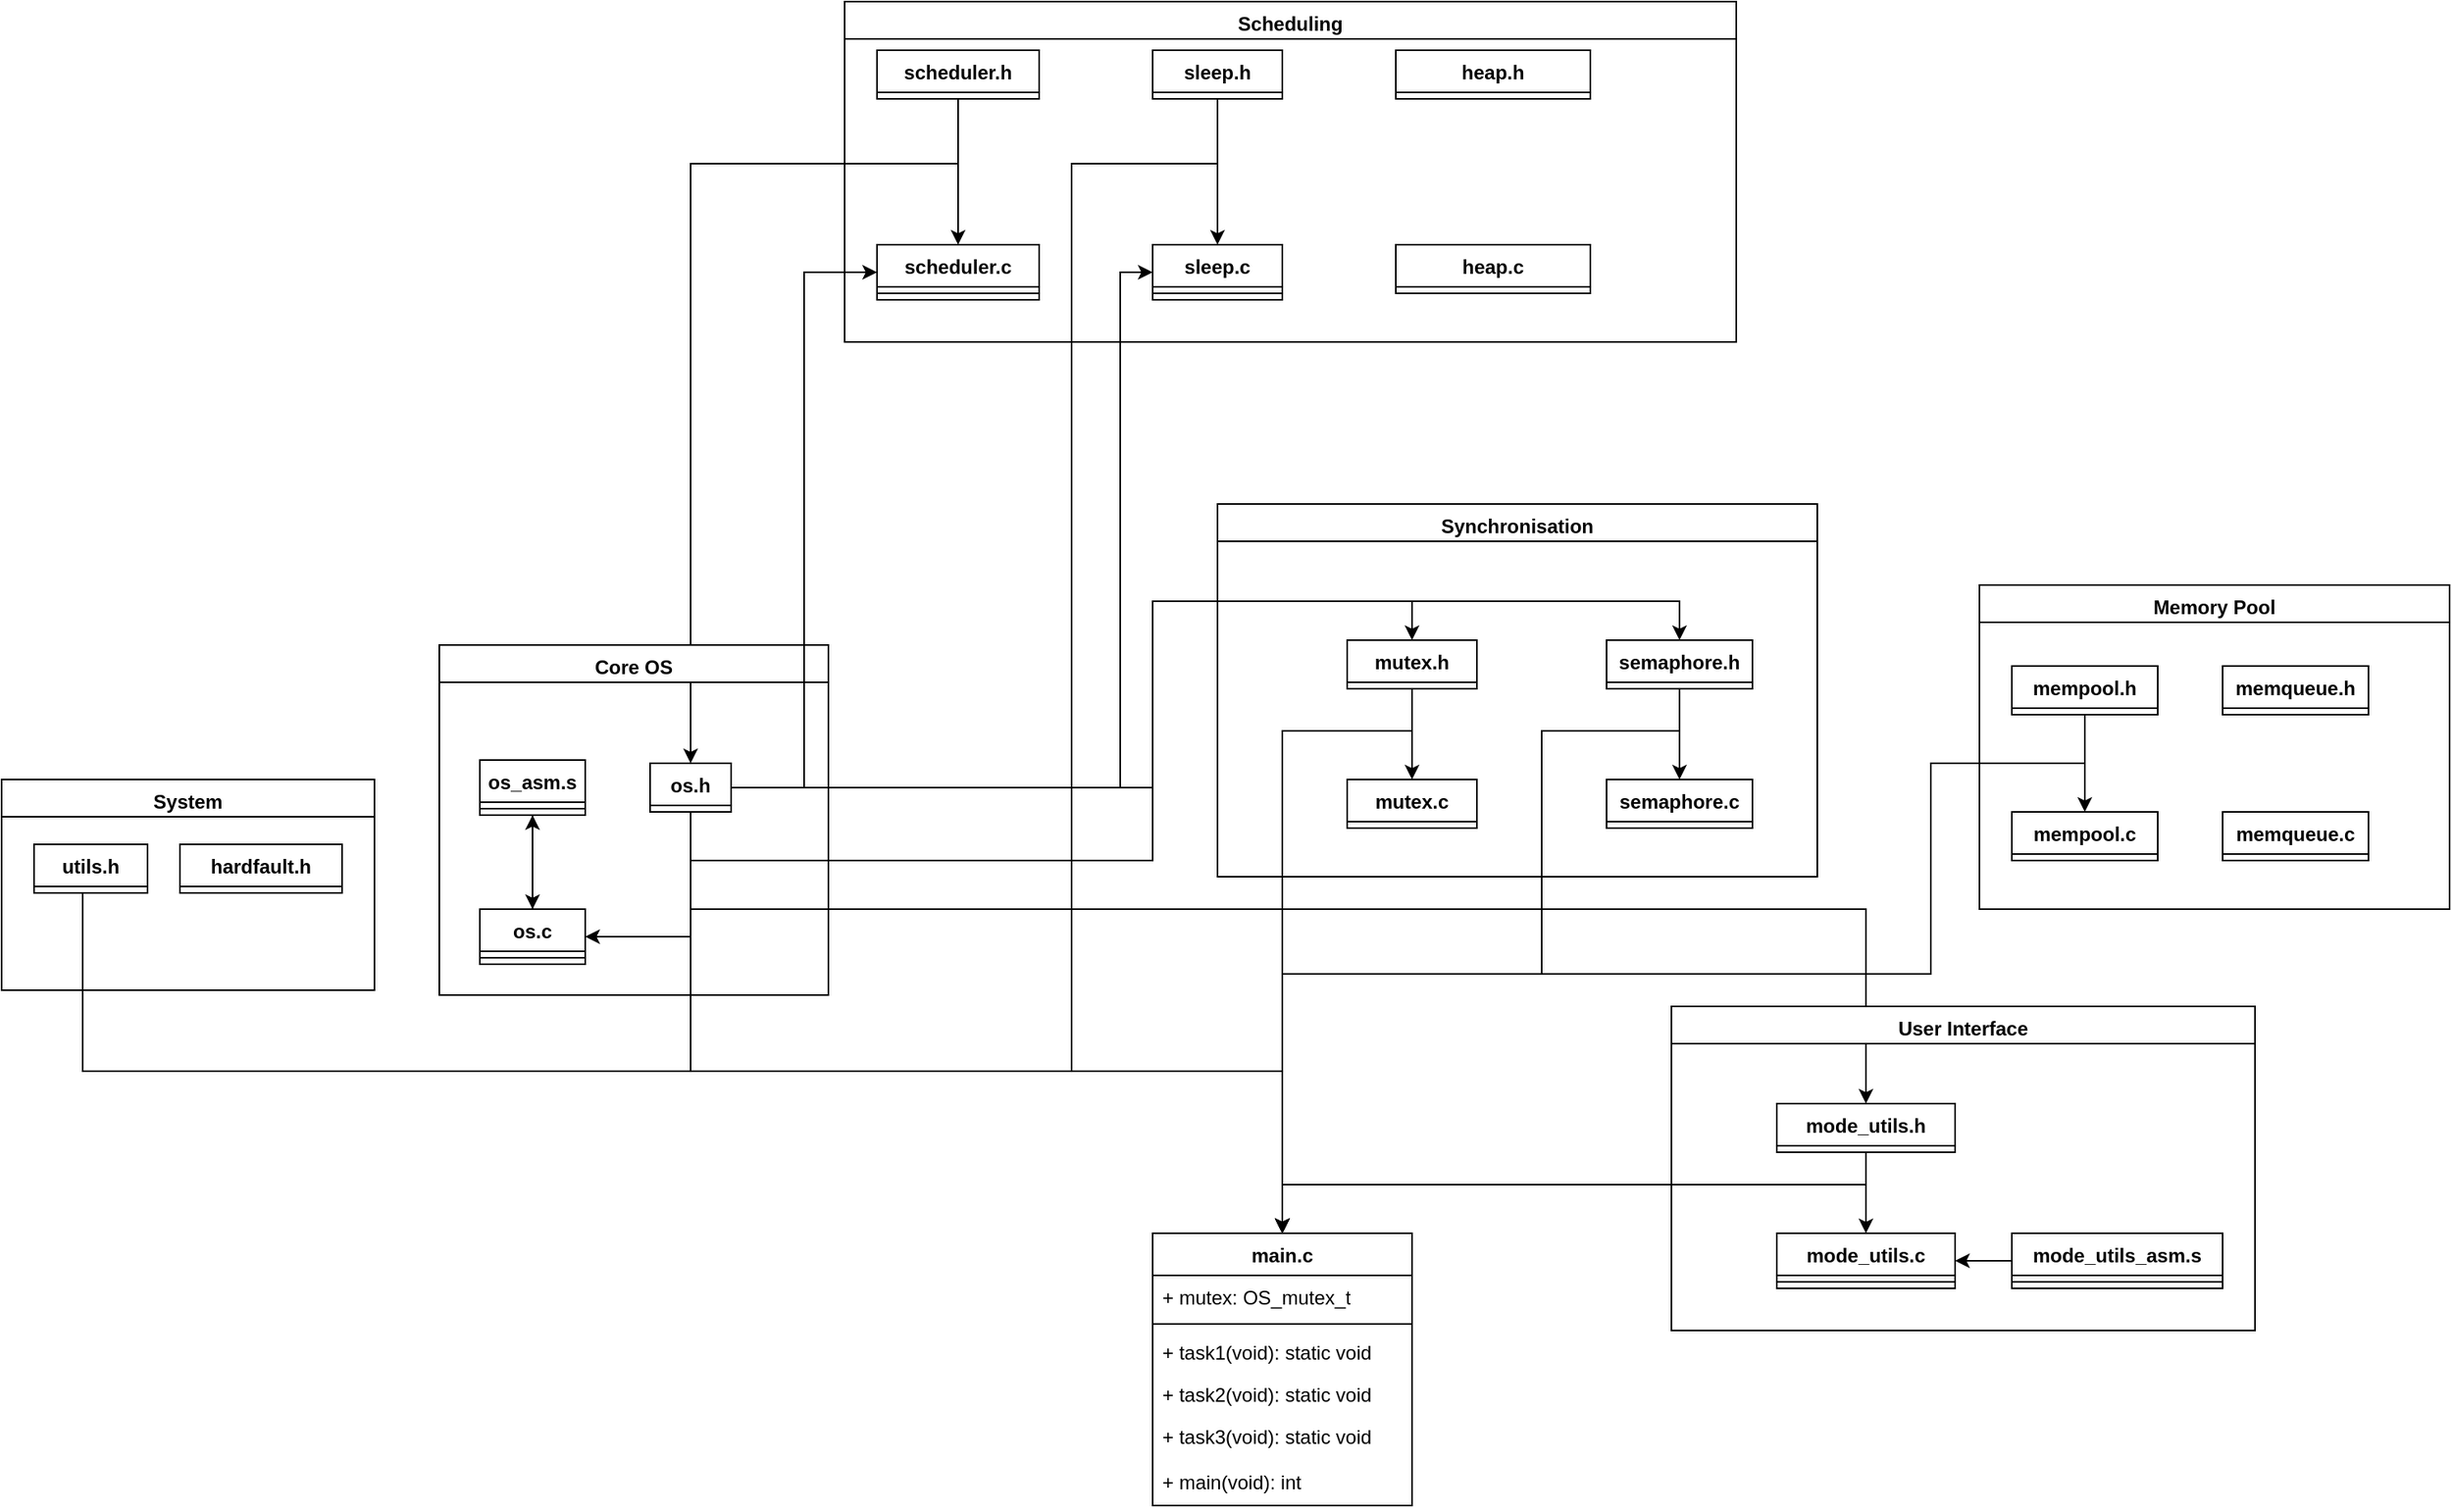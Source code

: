 <mxfile version="26.0.3">
  <diagram name="Page-1" id="c4acf3e9-155e-7222-9cf6-157b1a14988f">
    <mxGraphModel dx="1795" dy="2396" grid="1" gridSize="10" guides="1" tooltips="1" connect="1" arrows="1" fold="1" page="1" pageScale="1" pageWidth="850" pageHeight="1100" background="none" math="0" shadow="0">
      <root>
        <mxCell id="0" />
        <mxCell id="1" parent="0" />
        <mxCell id="RpQdMugq_B-e_19SNzhJ-1" value="main.c" style="swimlane;fontStyle=1;align=center;verticalAlign=top;childLayout=stackLayout;horizontal=1;startSize=26;horizontalStack=0;resizeParent=1;resizeParentMax=0;resizeLast=0;collapsible=1;marginBottom=0;whiteSpace=wrap;html=1;" parent="1" vertex="1">
          <mxGeometry x="440" y="420" width="160" height="168" as="geometry" />
        </mxCell>
        <mxCell id="RpQdMugq_B-e_19SNzhJ-2" value="+ mutex: OS_mutex_t" style="text;strokeColor=none;fillColor=none;align=left;verticalAlign=top;spacingLeft=4;spacingRight=4;overflow=hidden;rotatable=0;points=[[0,0.5],[1,0.5]];portConstraint=eastwest;whiteSpace=wrap;html=1;" parent="RpQdMugq_B-e_19SNzhJ-1" vertex="1">
          <mxGeometry y="26" width="160" height="26" as="geometry" />
        </mxCell>
        <mxCell id="RpQdMugq_B-e_19SNzhJ-3" value="" style="line;strokeWidth=1;fillColor=none;align=left;verticalAlign=middle;spacingTop=-1;spacingLeft=3;spacingRight=3;rotatable=0;labelPosition=right;points=[];portConstraint=eastwest;strokeColor=inherit;" parent="RpQdMugq_B-e_19SNzhJ-1" vertex="1">
          <mxGeometry y="52" width="160" height="8" as="geometry" />
        </mxCell>
        <mxCell id="RpQdMugq_B-e_19SNzhJ-4" value="+ task1(void): static void" style="text;strokeColor=none;fillColor=none;align=left;verticalAlign=top;spacingLeft=4;spacingRight=4;overflow=hidden;rotatable=0;points=[[0,0.5],[1,0.5]];portConstraint=eastwest;whiteSpace=wrap;html=1;" parent="RpQdMugq_B-e_19SNzhJ-1" vertex="1">
          <mxGeometry y="60" width="160" height="26" as="geometry" />
        </mxCell>
        <mxCell id="RpQdMugq_B-e_19SNzhJ-15" value="+ task2(void): static void" style="text;strokeColor=none;fillColor=none;align=left;verticalAlign=top;spacingLeft=4;spacingRight=4;overflow=hidden;rotatable=0;points=[[0,0.5],[1,0.5]];portConstraint=eastwest;whiteSpace=wrap;html=1;" parent="RpQdMugq_B-e_19SNzhJ-1" vertex="1">
          <mxGeometry y="86" width="160" height="26" as="geometry" />
        </mxCell>
        <mxCell id="RpQdMugq_B-e_19SNzhJ-16" value="+ task3(void): static void" style="text;strokeColor=none;fillColor=none;align=left;verticalAlign=top;spacingLeft=4;spacingRight=4;overflow=hidden;rotatable=0;points=[[0,0.5],[1,0.5]];portConstraint=eastwest;whiteSpace=wrap;html=1;" parent="RpQdMugq_B-e_19SNzhJ-1" vertex="1">
          <mxGeometry y="112" width="160" height="28" as="geometry" />
        </mxCell>
        <mxCell id="RpQdMugq_B-e_19SNzhJ-17" value="+ main(void): int" style="text;strokeColor=none;fillColor=none;align=left;verticalAlign=top;spacingLeft=4;spacingRight=4;overflow=hidden;rotatable=0;points=[[0,0.5],[1,0.5]];portConstraint=eastwest;whiteSpace=wrap;html=1;" parent="RpQdMugq_B-e_19SNzhJ-1" vertex="1">
          <mxGeometry y="140" width="160" height="28" as="geometry" />
        </mxCell>
        <mxCell id="RpQdMugq_B-e_19SNzhJ-49" style="edgeStyle=orthogonalEdgeStyle;rounded=0;orthogonalLoop=1;jettySize=auto;html=1;entryX=0.5;entryY=0;entryDx=0;entryDy=0;fontFamily=Helvetica;fontSize=12;fontColor=default;fontStyle=1;" parent="1" source="RpQdMugq_B-e_19SNzhJ-5" target="RpQdMugq_B-e_19SNzhJ-1" edge="1">
          <mxGeometry relative="1" as="geometry">
            <Array as="points">
              <mxPoint x="155" y="320" />
              <mxPoint x="520" y="320" />
            </Array>
          </mxGeometry>
        </mxCell>
        <mxCell id="RpQdMugq_B-e_19SNzhJ-54" style="edgeStyle=orthogonalEdgeStyle;rounded=0;orthogonalLoop=1;jettySize=auto;html=1;entryX=0.5;entryY=0;entryDx=0;entryDy=0;fontFamily=Helvetica;fontSize=12;fontColor=default;fontStyle=1;" parent="1" source="RpQdMugq_B-e_19SNzhJ-5" target="RpQdMugq_B-e_19SNzhJ-24" edge="1">
          <mxGeometry relative="1" as="geometry">
            <Array as="points">
              <mxPoint x="155" y="190" />
              <mxPoint x="440" y="190" />
              <mxPoint x="440" y="30" />
              <mxPoint x="600" y="30" />
            </Array>
          </mxGeometry>
        </mxCell>
        <mxCell id="RpQdMugq_B-e_19SNzhJ-66" style="edgeStyle=orthogonalEdgeStyle;rounded=0;orthogonalLoop=1;jettySize=auto;html=1;entryX=0.5;entryY=0;entryDx=0;entryDy=0;fontFamily=Helvetica;fontSize=12;fontColor=default;fontStyle=1;" parent="1" source="RpQdMugq_B-e_19SNzhJ-5" target="RpQdMugq_B-e_19SNzhJ-36" edge="1">
          <mxGeometry relative="1" as="geometry">
            <Array as="points">
              <mxPoint x="155" y="220" />
              <mxPoint x="880" y="220" />
            </Array>
          </mxGeometry>
        </mxCell>
        <mxCell id="RpQdMugq_B-e_19SNzhJ-50" style="edgeStyle=orthogonalEdgeStyle;rounded=0;orthogonalLoop=1;jettySize=auto;html=1;entryX=0.5;entryY=0;entryDx=0;entryDy=0;fontFamily=Helvetica;fontSize=12;fontColor=default;fontStyle=1;" parent="1" source="RpQdMugq_B-e_19SNzhJ-18" target="RpQdMugq_B-e_19SNzhJ-1" edge="1">
          <mxGeometry relative="1" as="geometry">
            <Array as="points">
              <mxPoint x="480" y="-240" />
              <mxPoint x="390" y="-240" />
              <mxPoint x="390" y="320" />
              <mxPoint x="520" y="320" />
            </Array>
          </mxGeometry>
        </mxCell>
        <mxCell id="RpQdMugq_B-e_19SNzhJ-51" style="edgeStyle=orthogonalEdgeStyle;rounded=0;orthogonalLoop=1;jettySize=auto;html=1;entryX=0.5;entryY=0;entryDx=0;entryDy=0;fontFamily=Helvetica;fontSize=12;fontColor=default;fontStyle=1;" parent="1" source="RpQdMugq_B-e_19SNzhJ-24" target="RpQdMugq_B-e_19SNzhJ-1" edge="1">
          <mxGeometry relative="1" as="geometry">
            <Array as="points">
              <mxPoint x="600" y="110" />
              <mxPoint x="520" y="110" />
            </Array>
          </mxGeometry>
        </mxCell>
        <mxCell id="RpQdMugq_B-e_19SNzhJ-48" style="edgeStyle=orthogonalEdgeStyle;rounded=0;orthogonalLoop=1;jettySize=auto;html=1;entryX=0.5;entryY=0;entryDx=0;entryDy=0;fontFamily=Helvetica;fontSize=12;fontColor=default;fontStyle=1;" parent="1" source="RpQdMugq_B-e_19SNzhJ-42" target="RpQdMugq_B-e_19SNzhJ-5" edge="1">
          <mxGeometry relative="1" as="geometry">
            <Array as="points">
              <mxPoint x="320" y="-240" />
              <mxPoint x="155" y="-240" />
            </Array>
          </mxGeometry>
        </mxCell>
        <mxCell id="RpQdMugq_B-e_19SNzhJ-87" value="Scheduling" style="swimlane;whiteSpace=wrap;html=1;strokeColor=default;align=center;verticalAlign=top;fontFamily=Helvetica;fontSize=12;fontColor=default;fontStyle=1;fillColor=default;" parent="1" vertex="1">
          <mxGeometry x="250" y="-340" width="550" height="210" as="geometry" />
        </mxCell>
        <mxCell id="RpQdMugq_B-e_19SNzhJ-163" style="edgeStyle=orthogonalEdgeStyle;rounded=0;orthogonalLoop=1;jettySize=auto;html=1;entryX=0.5;entryY=0;entryDx=0;entryDy=0;fontFamily=Helvetica;fontSize=12;fontColor=default;fontStyle=1;" parent="RpQdMugq_B-e_19SNzhJ-87" source="RpQdMugq_B-e_19SNzhJ-42" target="RpQdMugq_B-e_19SNzhJ-144" edge="1">
          <mxGeometry relative="1" as="geometry" />
        </mxCell>
        <mxCell id="RpQdMugq_B-e_19SNzhJ-42" value="scheduler.h" style="swimlane;fontStyle=1;align=center;verticalAlign=top;childLayout=stackLayout;horizontal=1;startSize=26;horizontalStack=0;resizeParent=1;resizeParentMax=0;resizeLast=0;collapsible=1;marginBottom=0;whiteSpace=wrap;html=1;" parent="RpQdMugq_B-e_19SNzhJ-87" vertex="1" collapsed="1">
          <mxGeometry x="20" y="30" width="100" height="30" as="geometry">
            <mxRectangle x="20" y="30" width="160" height="120" as="alternateBounds" />
          </mxGeometry>
        </mxCell>
        <mxCell id="RpQdMugq_B-e_19SNzhJ-43" value="+ typedef: type" style="text;strokeColor=none;fillColor=none;align=left;verticalAlign=top;spacingLeft=4;spacingRight=4;overflow=hidden;rotatable=0;points=[[0,0.5],[1,0.5]];portConstraint=eastwest;whiteSpace=wrap;html=1;" parent="RpQdMugq_B-e_19SNzhJ-42" vertex="1">
          <mxGeometry y="26" width="160" height="26" as="geometry" />
        </mxCell>
        <mxCell id="RpQdMugq_B-e_19SNzhJ-44" value="" style="line;strokeWidth=1;fillColor=none;align=left;verticalAlign=middle;spacingTop=-1;spacingLeft=3;spacingRight=3;rotatable=0;labelPosition=right;points=[];portConstraint=eastwest;strokeColor=inherit;" parent="RpQdMugq_B-e_19SNzhJ-42" vertex="1">
          <mxGeometry y="52" width="160" height="8" as="geometry" />
        </mxCell>
        <mxCell id="RpQdMugq_B-e_19SNzhJ-45" value="+ function(type): type" style="text;strokeColor=none;fillColor=none;align=left;verticalAlign=top;spacingLeft=4;spacingRight=4;overflow=hidden;rotatable=0;points=[[0,0.5],[1,0.5]];portConstraint=eastwest;whiteSpace=wrap;html=1;" parent="RpQdMugq_B-e_19SNzhJ-42" vertex="1">
          <mxGeometry y="60" width="160" height="26" as="geometry" />
        </mxCell>
        <mxCell id="RpQdMugq_B-e_19SNzhJ-46" value="" style="line;strokeWidth=1;fillColor=none;align=left;verticalAlign=middle;spacingTop=-1;spacingLeft=3;spacingRight=3;rotatable=0;labelPosition=right;points=[];portConstraint=eastwest;strokeColor=inherit;" parent="RpQdMugq_B-e_19SNzhJ-42" vertex="1">
          <mxGeometry y="86" width="160" height="8" as="geometry" />
        </mxCell>
        <mxCell id="RpQdMugq_B-e_19SNzhJ-47" value="+ macro: name" style="text;strokeColor=none;fillColor=none;align=left;verticalAlign=top;spacingLeft=4;spacingRight=4;overflow=hidden;rotatable=0;points=[[0,0.5],[1,0.5]];portConstraint=eastwest;whiteSpace=wrap;html=1;" parent="RpQdMugq_B-e_19SNzhJ-42" vertex="1">
          <mxGeometry y="94" width="160" height="26" as="geometry" />
        </mxCell>
        <mxCell id="RpQdMugq_B-e_19SNzhJ-162" style="edgeStyle=orthogonalEdgeStyle;rounded=0;orthogonalLoop=1;jettySize=auto;html=1;entryX=0.5;entryY=0;entryDx=0;entryDy=0;fontFamily=Helvetica;fontSize=12;fontColor=default;fontStyle=1;" parent="RpQdMugq_B-e_19SNzhJ-87" source="RpQdMugq_B-e_19SNzhJ-18" target="RpQdMugq_B-e_19SNzhJ-79" edge="1">
          <mxGeometry relative="1" as="geometry" />
        </mxCell>
        <mxCell id="RpQdMugq_B-e_19SNzhJ-18" value="sleep.h" style="swimlane;fontStyle=1;align=center;verticalAlign=top;childLayout=stackLayout;horizontal=1;startSize=26;horizontalStack=0;resizeParent=1;resizeParentMax=0;resizeLast=0;collapsible=1;marginBottom=0;whiteSpace=wrap;html=1;" parent="RpQdMugq_B-e_19SNzhJ-87" vertex="1" collapsed="1">
          <mxGeometry x="190" y="30" width="80" height="30" as="geometry">
            <mxRectangle x="320" y="130" width="160" height="120" as="alternateBounds" />
          </mxGeometry>
        </mxCell>
        <mxCell id="RpQdMugq_B-e_19SNzhJ-19" value="+ typedef: type" style="text;strokeColor=none;fillColor=none;align=left;verticalAlign=top;spacingLeft=4;spacingRight=4;overflow=hidden;rotatable=0;points=[[0,0.5],[1,0.5]];portConstraint=eastwest;whiteSpace=wrap;html=1;" parent="RpQdMugq_B-e_19SNzhJ-18" vertex="1">
          <mxGeometry y="26" width="160" height="26" as="geometry" />
        </mxCell>
        <mxCell id="RpQdMugq_B-e_19SNzhJ-20" value="" style="line;strokeWidth=1;fillColor=none;align=left;verticalAlign=middle;spacingTop=-1;spacingLeft=3;spacingRight=3;rotatable=0;labelPosition=right;points=[];portConstraint=eastwest;strokeColor=inherit;" parent="RpQdMugq_B-e_19SNzhJ-18" vertex="1">
          <mxGeometry y="52" width="160" height="8" as="geometry" />
        </mxCell>
        <mxCell id="RpQdMugq_B-e_19SNzhJ-21" value="+ function(type): type" style="text;strokeColor=none;fillColor=none;align=left;verticalAlign=top;spacingLeft=4;spacingRight=4;overflow=hidden;rotatable=0;points=[[0,0.5],[1,0.5]];portConstraint=eastwest;whiteSpace=wrap;html=1;" parent="RpQdMugq_B-e_19SNzhJ-18" vertex="1">
          <mxGeometry y="60" width="160" height="26" as="geometry" />
        </mxCell>
        <mxCell id="RpQdMugq_B-e_19SNzhJ-22" value="" style="line;strokeWidth=1;fillColor=none;align=left;verticalAlign=middle;spacingTop=-1;spacingLeft=3;spacingRight=3;rotatable=0;labelPosition=right;points=[];portConstraint=eastwest;strokeColor=inherit;" parent="RpQdMugq_B-e_19SNzhJ-18" vertex="1">
          <mxGeometry y="86" width="160" height="8" as="geometry" />
        </mxCell>
        <mxCell id="RpQdMugq_B-e_19SNzhJ-23" value="+ macro: name" style="text;strokeColor=none;fillColor=none;align=left;verticalAlign=top;spacingLeft=4;spacingRight=4;overflow=hidden;rotatable=0;points=[[0,0.5],[1,0.5]];portConstraint=eastwest;whiteSpace=wrap;html=1;" parent="RpQdMugq_B-e_19SNzhJ-18" vertex="1">
          <mxGeometry y="94" width="160" height="26" as="geometry" />
        </mxCell>
        <mxCell id="RpQdMugq_B-e_19SNzhJ-79" value="sleep.c" style="swimlane;fontStyle=1;align=center;verticalAlign=top;childLayout=stackLayout;horizontal=1;startSize=26;horizontalStack=0;resizeParent=1;resizeParentMax=0;resizeLast=0;collapsible=1;marginBottom=0;whiteSpace=wrap;html=1;" parent="RpQdMugq_B-e_19SNzhJ-87" vertex="1">
          <mxGeometry x="190" y="150" width="80" height="34" as="geometry" />
        </mxCell>
        <mxCell id="RpQdMugq_B-e_19SNzhJ-81" value="" style="line;strokeWidth=1;fillColor=none;align=left;verticalAlign=middle;spacingTop=-1;spacingLeft=3;spacingRight=3;rotatable=0;labelPosition=right;points=[];portConstraint=eastwest;strokeColor=inherit;" parent="RpQdMugq_B-e_19SNzhJ-79" vertex="1">
          <mxGeometry y="26" width="80" height="8" as="geometry" />
        </mxCell>
        <mxCell id="RpQdMugq_B-e_19SNzhJ-144" value="scheduler.c" style="swimlane;fontStyle=1;align=center;verticalAlign=top;childLayout=stackLayout;horizontal=1;startSize=26;horizontalStack=0;resizeParent=1;resizeParentMax=0;resizeLast=0;collapsible=1;marginBottom=0;whiteSpace=wrap;html=1;" parent="RpQdMugq_B-e_19SNzhJ-87" vertex="1">
          <mxGeometry x="20" y="150" width="100" height="34" as="geometry" />
        </mxCell>
        <mxCell id="RpQdMugq_B-e_19SNzhJ-145" value="" style="line;strokeWidth=1;fillColor=none;align=left;verticalAlign=middle;spacingTop=-1;spacingLeft=3;spacingRight=3;rotatable=0;labelPosition=right;points=[];portConstraint=eastwest;strokeColor=inherit;" parent="RpQdMugq_B-e_19SNzhJ-144" vertex="1">
          <mxGeometry y="26" width="100" height="8" as="geometry" />
        </mxCell>
        <mxCell id="RpQdMugq_B-e_19SNzhJ-225" value="&lt;div&gt;&lt;span style=&quot;background-color: transparent; color: light-dark(rgb(0, 0, 0), rgb(255, 255, 255));&quot;&gt;heap.h&lt;/span&gt;&lt;/div&gt;" style="swimlane;fontStyle=1;align=center;verticalAlign=top;childLayout=stackLayout;horizontal=1;startSize=26;horizontalStack=0;resizeParent=1;resizeParentMax=0;resizeLast=0;collapsible=1;marginBottom=0;whiteSpace=wrap;html=1;" parent="RpQdMugq_B-e_19SNzhJ-87" vertex="1" collapsed="1">
          <mxGeometry x="340" y="30" width="120" height="30" as="geometry">
            <mxRectangle x="360" y="30" width="160" height="120" as="alternateBounds" />
          </mxGeometry>
        </mxCell>
        <mxCell id="RpQdMugq_B-e_19SNzhJ-226" value="+ typedef: type" style="text;strokeColor=none;fillColor=none;align=left;verticalAlign=top;spacingLeft=4;spacingRight=4;overflow=hidden;rotatable=0;points=[[0,0.5],[1,0.5]];portConstraint=eastwest;whiteSpace=wrap;html=1;" parent="RpQdMugq_B-e_19SNzhJ-225" vertex="1">
          <mxGeometry y="26" width="160" height="26" as="geometry" />
        </mxCell>
        <mxCell id="RpQdMugq_B-e_19SNzhJ-227" value="" style="line;strokeWidth=1;fillColor=none;align=left;verticalAlign=middle;spacingTop=-1;spacingLeft=3;spacingRight=3;rotatable=0;labelPosition=right;points=[];portConstraint=eastwest;strokeColor=inherit;" parent="RpQdMugq_B-e_19SNzhJ-225" vertex="1">
          <mxGeometry y="52" width="160" height="8" as="geometry" />
        </mxCell>
        <mxCell id="RpQdMugq_B-e_19SNzhJ-228" value="+ function(type): type" style="text;strokeColor=none;fillColor=none;align=left;verticalAlign=top;spacingLeft=4;spacingRight=4;overflow=hidden;rotatable=0;points=[[0,0.5],[1,0.5]];portConstraint=eastwest;whiteSpace=wrap;html=1;" parent="RpQdMugq_B-e_19SNzhJ-225" vertex="1">
          <mxGeometry y="60" width="160" height="26" as="geometry" />
        </mxCell>
        <mxCell id="RpQdMugq_B-e_19SNzhJ-229" value="" style="line;strokeWidth=1;fillColor=none;align=left;verticalAlign=middle;spacingTop=-1;spacingLeft=3;spacingRight=3;rotatable=0;labelPosition=right;points=[];portConstraint=eastwest;strokeColor=inherit;" parent="RpQdMugq_B-e_19SNzhJ-225" vertex="1">
          <mxGeometry y="86" width="160" height="8" as="geometry" />
        </mxCell>
        <mxCell id="RpQdMugq_B-e_19SNzhJ-230" value="+ macro: name" style="text;strokeColor=none;fillColor=none;align=left;verticalAlign=top;spacingLeft=4;spacingRight=4;overflow=hidden;rotatable=0;points=[[0,0.5],[1,0.5]];portConstraint=eastwest;whiteSpace=wrap;html=1;" parent="RpQdMugq_B-e_19SNzhJ-225" vertex="1">
          <mxGeometry y="94" width="160" height="26" as="geometry" />
        </mxCell>
        <mxCell id="RpQdMugq_B-e_19SNzhJ-231" value="&lt;div&gt;&lt;span style=&quot;background-color: transparent; color: light-dark(rgb(0, 0, 0), rgb(255, 255, 255));&quot;&gt;heap.c&lt;/span&gt;&lt;/div&gt;" style="swimlane;fontStyle=1;align=center;verticalAlign=top;childLayout=stackLayout;horizontal=1;startSize=26;horizontalStack=0;resizeParent=1;resizeParentMax=0;resizeLast=0;collapsible=1;marginBottom=0;whiteSpace=wrap;html=1;" parent="RpQdMugq_B-e_19SNzhJ-87" vertex="1" collapsed="1">
          <mxGeometry x="340" y="150" width="120" height="30" as="geometry">
            <mxRectangle x="360" y="30" width="160" height="120" as="alternateBounds" />
          </mxGeometry>
        </mxCell>
        <mxCell id="RpQdMugq_B-e_19SNzhJ-232" value="+ typedef: type" style="text;strokeColor=none;fillColor=none;align=left;verticalAlign=top;spacingLeft=4;spacingRight=4;overflow=hidden;rotatable=0;points=[[0,0.5],[1,0.5]];portConstraint=eastwest;whiteSpace=wrap;html=1;" parent="RpQdMugq_B-e_19SNzhJ-231" vertex="1">
          <mxGeometry y="26" width="160" height="26" as="geometry" />
        </mxCell>
        <mxCell id="RpQdMugq_B-e_19SNzhJ-233" value="" style="line;strokeWidth=1;fillColor=none;align=left;verticalAlign=middle;spacingTop=-1;spacingLeft=3;spacingRight=3;rotatable=0;labelPosition=right;points=[];portConstraint=eastwest;strokeColor=inherit;" parent="RpQdMugq_B-e_19SNzhJ-231" vertex="1">
          <mxGeometry y="52" width="160" height="8" as="geometry" />
        </mxCell>
        <mxCell id="RpQdMugq_B-e_19SNzhJ-234" value="+ function(type): type" style="text;strokeColor=none;fillColor=none;align=left;verticalAlign=top;spacingLeft=4;spacingRight=4;overflow=hidden;rotatable=0;points=[[0,0.5],[1,0.5]];portConstraint=eastwest;whiteSpace=wrap;html=1;" parent="RpQdMugq_B-e_19SNzhJ-231" vertex="1">
          <mxGeometry y="60" width="160" height="26" as="geometry" />
        </mxCell>
        <mxCell id="RpQdMugq_B-e_19SNzhJ-235" value="" style="line;strokeWidth=1;fillColor=none;align=left;verticalAlign=middle;spacingTop=-1;spacingLeft=3;spacingRight=3;rotatable=0;labelPosition=right;points=[];portConstraint=eastwest;strokeColor=inherit;" parent="RpQdMugq_B-e_19SNzhJ-231" vertex="1">
          <mxGeometry y="86" width="160" height="8" as="geometry" />
        </mxCell>
        <mxCell id="RpQdMugq_B-e_19SNzhJ-236" value="+ macro: name" style="text;strokeColor=none;fillColor=none;align=left;verticalAlign=top;spacingLeft=4;spacingRight=4;overflow=hidden;rotatable=0;points=[[0,0.5],[1,0.5]];portConstraint=eastwest;whiteSpace=wrap;html=1;" parent="RpQdMugq_B-e_19SNzhJ-231" vertex="1">
          <mxGeometry y="94" width="160" height="26" as="geometry" />
        </mxCell>
        <mxCell id="RpQdMugq_B-e_19SNzhJ-88" value="Synchronisation" style="swimlane;whiteSpace=wrap;html=1;strokeColor=default;align=center;verticalAlign=top;fontFamily=Helvetica;fontSize=12;fontColor=default;fontStyle=1;fillColor=default;" parent="1" vertex="1">
          <mxGeometry x="480" y="-30" width="370" height="230" as="geometry" />
        </mxCell>
        <mxCell id="RpQdMugq_B-e_19SNzhJ-161" style="edgeStyle=orthogonalEdgeStyle;rounded=0;orthogonalLoop=1;jettySize=auto;html=1;entryX=0.5;entryY=0;entryDx=0;entryDy=0;fontFamily=Helvetica;fontSize=12;fontColor=default;fontStyle=1;" parent="RpQdMugq_B-e_19SNzhJ-88" source="RpQdMugq_B-e_19SNzhJ-24" target="RpQdMugq_B-e_19SNzhJ-155" edge="1">
          <mxGeometry relative="1" as="geometry" />
        </mxCell>
        <mxCell id="RpQdMugq_B-e_19SNzhJ-24" value="mutex.h" style="swimlane;fontStyle=1;align=center;verticalAlign=top;childLayout=stackLayout;horizontal=1;startSize=26;horizontalStack=0;resizeParent=1;resizeParentMax=0;resizeLast=0;collapsible=1;marginBottom=0;whiteSpace=wrap;html=1;" parent="RpQdMugq_B-e_19SNzhJ-88" vertex="1" collapsed="1">
          <mxGeometry x="80" y="84" width="80" height="30" as="geometry">
            <mxRectangle x="520" y="130" width="160" height="120" as="alternateBounds" />
          </mxGeometry>
        </mxCell>
        <mxCell id="RpQdMugq_B-e_19SNzhJ-25" value="+ typedef: type" style="text;strokeColor=none;fillColor=none;align=left;verticalAlign=top;spacingLeft=4;spacingRight=4;overflow=hidden;rotatable=0;points=[[0,0.5],[1,0.5]];portConstraint=eastwest;whiteSpace=wrap;html=1;" parent="RpQdMugq_B-e_19SNzhJ-24" vertex="1">
          <mxGeometry y="26" width="160" height="26" as="geometry" />
        </mxCell>
        <mxCell id="RpQdMugq_B-e_19SNzhJ-26" value="" style="line;strokeWidth=1;fillColor=none;align=left;verticalAlign=middle;spacingTop=-1;spacingLeft=3;spacingRight=3;rotatable=0;labelPosition=right;points=[];portConstraint=eastwest;strokeColor=inherit;" parent="RpQdMugq_B-e_19SNzhJ-24" vertex="1">
          <mxGeometry y="52" width="160" height="8" as="geometry" />
        </mxCell>
        <mxCell id="RpQdMugq_B-e_19SNzhJ-27" value="+ function(type): type" style="text;strokeColor=none;fillColor=none;align=left;verticalAlign=top;spacingLeft=4;spacingRight=4;overflow=hidden;rotatable=0;points=[[0,0.5],[1,0.5]];portConstraint=eastwest;whiteSpace=wrap;html=1;" parent="RpQdMugq_B-e_19SNzhJ-24" vertex="1">
          <mxGeometry y="60" width="160" height="26" as="geometry" />
        </mxCell>
        <mxCell id="RpQdMugq_B-e_19SNzhJ-28" value="" style="line;strokeWidth=1;fillColor=none;align=left;verticalAlign=middle;spacingTop=-1;spacingLeft=3;spacingRight=3;rotatable=0;labelPosition=right;points=[];portConstraint=eastwest;strokeColor=inherit;" parent="RpQdMugq_B-e_19SNzhJ-24" vertex="1">
          <mxGeometry y="86" width="160" height="8" as="geometry" />
        </mxCell>
        <mxCell id="RpQdMugq_B-e_19SNzhJ-29" value="+ macro: name" style="text;strokeColor=none;fillColor=none;align=left;verticalAlign=top;spacingLeft=4;spacingRight=4;overflow=hidden;rotatable=0;points=[[0,0.5],[1,0.5]];portConstraint=eastwest;whiteSpace=wrap;html=1;" parent="RpQdMugq_B-e_19SNzhJ-24" vertex="1">
          <mxGeometry y="94" width="160" height="26" as="geometry" />
        </mxCell>
        <mxCell id="RpQdMugq_B-e_19SNzhJ-155" value="mutex.c" style="swimlane;fontStyle=1;align=center;verticalAlign=top;childLayout=stackLayout;horizontal=1;startSize=26;horizontalStack=0;resizeParent=1;resizeParentMax=0;resizeLast=0;collapsible=1;marginBottom=0;whiteSpace=wrap;html=1;" parent="RpQdMugq_B-e_19SNzhJ-88" vertex="1" collapsed="1">
          <mxGeometry x="80" y="170" width="80" height="30" as="geometry">
            <mxRectangle x="520" y="130" width="160" height="120" as="alternateBounds" />
          </mxGeometry>
        </mxCell>
        <mxCell id="RpQdMugq_B-e_19SNzhJ-156" value="+ typedef: type" style="text;strokeColor=none;fillColor=none;align=left;verticalAlign=top;spacingLeft=4;spacingRight=4;overflow=hidden;rotatable=0;points=[[0,0.5],[1,0.5]];portConstraint=eastwest;whiteSpace=wrap;html=1;" parent="RpQdMugq_B-e_19SNzhJ-155" vertex="1">
          <mxGeometry y="26" width="160" height="26" as="geometry" />
        </mxCell>
        <mxCell id="RpQdMugq_B-e_19SNzhJ-157" value="" style="line;strokeWidth=1;fillColor=none;align=left;verticalAlign=middle;spacingTop=-1;spacingLeft=3;spacingRight=3;rotatable=0;labelPosition=right;points=[];portConstraint=eastwest;strokeColor=inherit;" parent="RpQdMugq_B-e_19SNzhJ-155" vertex="1">
          <mxGeometry y="52" width="160" height="8" as="geometry" />
        </mxCell>
        <mxCell id="RpQdMugq_B-e_19SNzhJ-158" value="+ function(type): type" style="text;strokeColor=none;fillColor=none;align=left;verticalAlign=top;spacingLeft=4;spacingRight=4;overflow=hidden;rotatable=0;points=[[0,0.5],[1,0.5]];portConstraint=eastwest;whiteSpace=wrap;html=1;" parent="RpQdMugq_B-e_19SNzhJ-155" vertex="1">
          <mxGeometry y="60" width="160" height="26" as="geometry" />
        </mxCell>
        <mxCell id="RpQdMugq_B-e_19SNzhJ-159" value="" style="line;strokeWidth=1;fillColor=none;align=left;verticalAlign=middle;spacingTop=-1;spacingLeft=3;spacingRight=3;rotatable=0;labelPosition=right;points=[];portConstraint=eastwest;strokeColor=inherit;" parent="RpQdMugq_B-e_19SNzhJ-155" vertex="1">
          <mxGeometry y="86" width="160" height="8" as="geometry" />
        </mxCell>
        <mxCell id="RpQdMugq_B-e_19SNzhJ-160" value="+ macro: name" style="text;strokeColor=none;fillColor=none;align=left;verticalAlign=top;spacingLeft=4;spacingRight=4;overflow=hidden;rotatable=0;points=[[0,0.5],[1,0.5]];portConstraint=eastwest;whiteSpace=wrap;html=1;" parent="RpQdMugq_B-e_19SNzhJ-155" vertex="1">
          <mxGeometry y="94" width="160" height="26" as="geometry" />
        </mxCell>
        <mxCell id="RpQdMugq_B-e_19SNzhJ-203" style="edgeStyle=orthogonalEdgeStyle;rounded=0;orthogonalLoop=1;jettySize=auto;html=1;entryX=0.5;entryY=0;entryDx=0;entryDy=0;fontFamily=Helvetica;fontSize=12;fontColor=default;fontStyle=1;" parent="RpQdMugq_B-e_19SNzhJ-88" source="RpQdMugq_B-e_19SNzhJ-177" target="RpQdMugq_B-e_19SNzhJ-183" edge="1">
          <mxGeometry relative="1" as="geometry" />
        </mxCell>
        <mxCell id="RpQdMugq_B-e_19SNzhJ-177" value="semaphore.h" style="swimlane;fontStyle=1;align=center;verticalAlign=top;childLayout=stackLayout;horizontal=1;startSize=26;horizontalStack=0;resizeParent=1;resizeParentMax=0;resizeLast=0;collapsible=1;marginBottom=0;whiteSpace=wrap;html=1;" parent="RpQdMugq_B-e_19SNzhJ-88" vertex="1" collapsed="1">
          <mxGeometry x="240" y="84" width="90" height="30" as="geometry">
            <mxRectangle x="520" y="130" width="160" height="120" as="alternateBounds" />
          </mxGeometry>
        </mxCell>
        <mxCell id="RpQdMugq_B-e_19SNzhJ-178" value="+ typedef: type" style="text;strokeColor=none;fillColor=none;align=left;verticalAlign=top;spacingLeft=4;spacingRight=4;overflow=hidden;rotatable=0;points=[[0,0.5],[1,0.5]];portConstraint=eastwest;whiteSpace=wrap;html=1;" parent="RpQdMugq_B-e_19SNzhJ-177" vertex="1">
          <mxGeometry y="26" width="160" height="26" as="geometry" />
        </mxCell>
        <mxCell id="RpQdMugq_B-e_19SNzhJ-179" value="" style="line;strokeWidth=1;fillColor=none;align=left;verticalAlign=middle;spacingTop=-1;spacingLeft=3;spacingRight=3;rotatable=0;labelPosition=right;points=[];portConstraint=eastwest;strokeColor=inherit;" parent="RpQdMugq_B-e_19SNzhJ-177" vertex="1">
          <mxGeometry y="52" width="160" height="8" as="geometry" />
        </mxCell>
        <mxCell id="RpQdMugq_B-e_19SNzhJ-180" value="+ function(type): type" style="text;strokeColor=none;fillColor=none;align=left;verticalAlign=top;spacingLeft=4;spacingRight=4;overflow=hidden;rotatable=0;points=[[0,0.5],[1,0.5]];portConstraint=eastwest;whiteSpace=wrap;html=1;" parent="RpQdMugq_B-e_19SNzhJ-177" vertex="1">
          <mxGeometry y="60" width="160" height="26" as="geometry" />
        </mxCell>
        <mxCell id="RpQdMugq_B-e_19SNzhJ-181" value="" style="line;strokeWidth=1;fillColor=none;align=left;verticalAlign=middle;spacingTop=-1;spacingLeft=3;spacingRight=3;rotatable=0;labelPosition=right;points=[];portConstraint=eastwest;strokeColor=inherit;" parent="RpQdMugq_B-e_19SNzhJ-177" vertex="1">
          <mxGeometry y="86" width="160" height="8" as="geometry" />
        </mxCell>
        <mxCell id="RpQdMugq_B-e_19SNzhJ-182" value="+ macro: name" style="text;strokeColor=none;fillColor=none;align=left;verticalAlign=top;spacingLeft=4;spacingRight=4;overflow=hidden;rotatable=0;points=[[0,0.5],[1,0.5]];portConstraint=eastwest;whiteSpace=wrap;html=1;" parent="RpQdMugq_B-e_19SNzhJ-177" vertex="1">
          <mxGeometry y="94" width="160" height="26" as="geometry" />
        </mxCell>
        <mxCell id="RpQdMugq_B-e_19SNzhJ-183" value="semaphore.c" style="swimlane;fontStyle=1;align=center;verticalAlign=top;childLayout=stackLayout;horizontal=1;startSize=26;horizontalStack=0;resizeParent=1;resizeParentMax=0;resizeLast=0;collapsible=1;marginBottom=0;whiteSpace=wrap;html=1;" parent="RpQdMugq_B-e_19SNzhJ-88" vertex="1" collapsed="1">
          <mxGeometry x="240" y="170" width="90" height="30" as="geometry">
            <mxRectangle x="520" y="130" width="160" height="120" as="alternateBounds" />
          </mxGeometry>
        </mxCell>
        <mxCell id="RpQdMugq_B-e_19SNzhJ-184" value="+ typedef: type" style="text;strokeColor=none;fillColor=none;align=left;verticalAlign=top;spacingLeft=4;spacingRight=4;overflow=hidden;rotatable=0;points=[[0,0.5],[1,0.5]];portConstraint=eastwest;whiteSpace=wrap;html=1;" parent="RpQdMugq_B-e_19SNzhJ-183" vertex="1">
          <mxGeometry y="26" width="160" height="26" as="geometry" />
        </mxCell>
        <mxCell id="RpQdMugq_B-e_19SNzhJ-185" value="" style="line;strokeWidth=1;fillColor=none;align=left;verticalAlign=middle;spacingTop=-1;spacingLeft=3;spacingRight=3;rotatable=0;labelPosition=right;points=[];portConstraint=eastwest;strokeColor=inherit;" parent="RpQdMugq_B-e_19SNzhJ-183" vertex="1">
          <mxGeometry y="52" width="160" height="8" as="geometry" />
        </mxCell>
        <mxCell id="RpQdMugq_B-e_19SNzhJ-186" value="+ function(type): type" style="text;strokeColor=none;fillColor=none;align=left;verticalAlign=top;spacingLeft=4;spacingRight=4;overflow=hidden;rotatable=0;points=[[0,0.5],[1,0.5]];portConstraint=eastwest;whiteSpace=wrap;html=1;" parent="RpQdMugq_B-e_19SNzhJ-183" vertex="1">
          <mxGeometry y="60" width="160" height="26" as="geometry" />
        </mxCell>
        <mxCell id="RpQdMugq_B-e_19SNzhJ-187" value="" style="line;strokeWidth=1;fillColor=none;align=left;verticalAlign=middle;spacingTop=-1;spacingLeft=3;spacingRight=3;rotatable=0;labelPosition=right;points=[];portConstraint=eastwest;strokeColor=inherit;" parent="RpQdMugq_B-e_19SNzhJ-183" vertex="1">
          <mxGeometry y="86" width="160" height="8" as="geometry" />
        </mxCell>
        <mxCell id="RpQdMugq_B-e_19SNzhJ-188" value="+ macro: name" style="text;strokeColor=none;fillColor=none;align=left;verticalAlign=top;spacingLeft=4;spacingRight=4;overflow=hidden;rotatable=0;points=[[0,0.5],[1,0.5]];portConstraint=eastwest;whiteSpace=wrap;html=1;" parent="RpQdMugq_B-e_19SNzhJ-183" vertex="1">
          <mxGeometry y="94" width="160" height="26" as="geometry" />
        </mxCell>
        <mxCell id="RpQdMugq_B-e_19SNzhJ-101" value="Core OS" style="swimlane;whiteSpace=wrap;html=1;strokeColor=default;align=center;verticalAlign=top;fontFamily=Helvetica;fontSize=12;fontColor=default;fontStyle=1;fillColor=default;" parent="1" vertex="1">
          <mxGeometry y="57" width="240" height="216" as="geometry" />
        </mxCell>
        <mxCell id="RpQdMugq_B-e_19SNzhJ-174" style="edgeStyle=orthogonalEdgeStyle;rounded=0;orthogonalLoop=1;jettySize=auto;html=1;exitX=0.5;exitY=1;exitDx=0;exitDy=0;entryX=1;entryY=0.5;entryDx=0;entryDy=0;fontFamily=Helvetica;fontSize=12;fontColor=default;fontStyle=1;" parent="RpQdMugq_B-e_19SNzhJ-101" source="RpQdMugq_B-e_19SNzhJ-5" target="RpQdMugq_B-e_19SNzhJ-168" edge="1">
          <mxGeometry relative="1" as="geometry">
            <Array as="points">
              <mxPoint x="155" y="180" />
            </Array>
          </mxGeometry>
        </mxCell>
        <mxCell id="RpQdMugq_B-e_19SNzhJ-5" value="os.h" style="swimlane;fontStyle=1;align=center;verticalAlign=top;childLayout=stackLayout;horizontal=1;startSize=26;horizontalStack=0;resizeParent=1;resizeParentMax=0;resizeLast=0;collapsible=1;marginBottom=0;whiteSpace=wrap;html=1;" parent="RpQdMugq_B-e_19SNzhJ-101" vertex="1" collapsed="1">
          <mxGeometry x="130" y="73" width="50" height="30" as="geometry">
            <mxRectangle x="130" y="130" width="160" height="120" as="alternateBounds" />
          </mxGeometry>
        </mxCell>
        <mxCell id="RpQdMugq_B-e_19SNzhJ-6" value="+ typedef: type" style="text;strokeColor=none;fillColor=none;align=left;verticalAlign=top;spacingLeft=4;spacingRight=4;overflow=hidden;rotatable=0;points=[[0,0.5],[1,0.5]];portConstraint=eastwest;whiteSpace=wrap;html=1;" parent="RpQdMugq_B-e_19SNzhJ-5" vertex="1">
          <mxGeometry y="26" width="160" height="26" as="geometry" />
        </mxCell>
        <mxCell id="RpQdMugq_B-e_19SNzhJ-7" value="" style="line;strokeWidth=1;fillColor=none;align=left;verticalAlign=middle;spacingTop=-1;spacingLeft=3;spacingRight=3;rotatable=0;labelPosition=right;points=[];portConstraint=eastwest;strokeColor=inherit;" parent="RpQdMugq_B-e_19SNzhJ-5" vertex="1">
          <mxGeometry y="52" width="160" height="8" as="geometry" />
        </mxCell>
        <mxCell id="RpQdMugq_B-e_19SNzhJ-8" value="+ function(type): type" style="text;strokeColor=none;fillColor=none;align=left;verticalAlign=top;spacingLeft=4;spacingRight=4;overflow=hidden;rotatable=0;points=[[0,0.5],[1,0.5]];portConstraint=eastwest;whiteSpace=wrap;html=1;" parent="RpQdMugq_B-e_19SNzhJ-5" vertex="1">
          <mxGeometry y="60" width="160" height="26" as="geometry" />
        </mxCell>
        <mxCell id="RpQdMugq_B-e_19SNzhJ-10" value="" style="line;strokeWidth=1;fillColor=none;align=left;verticalAlign=middle;spacingTop=-1;spacingLeft=3;spacingRight=3;rotatable=0;labelPosition=right;points=[];portConstraint=eastwest;strokeColor=inherit;" parent="RpQdMugq_B-e_19SNzhJ-5" vertex="1">
          <mxGeometry y="86" width="160" height="8" as="geometry" />
        </mxCell>
        <mxCell id="RpQdMugq_B-e_19SNzhJ-9" value="+ macro: name" style="text;strokeColor=none;fillColor=none;align=left;verticalAlign=top;spacingLeft=4;spacingRight=4;overflow=hidden;rotatable=0;points=[[0,0.5],[1,0.5]];portConstraint=eastwest;whiteSpace=wrap;html=1;" parent="RpQdMugq_B-e_19SNzhJ-5" vertex="1">
          <mxGeometry y="94" width="160" height="26" as="geometry" />
        </mxCell>
        <mxCell id="RpQdMugq_B-e_19SNzhJ-173" style="edgeStyle=orthogonalEdgeStyle;rounded=0;orthogonalLoop=1;jettySize=auto;html=1;entryX=0.5;entryY=1;entryDx=0;entryDy=0;fontFamily=Helvetica;fontSize=12;fontColor=default;fontStyle=1;" parent="RpQdMugq_B-e_19SNzhJ-101" source="RpQdMugq_B-e_19SNzhJ-168" target="RpQdMugq_B-e_19SNzhJ-170" edge="1">
          <mxGeometry relative="1" as="geometry" />
        </mxCell>
        <mxCell id="RpQdMugq_B-e_19SNzhJ-168" value="os.c" style="swimlane;fontStyle=1;align=center;verticalAlign=top;childLayout=stackLayout;horizontal=1;startSize=26;horizontalStack=0;resizeParent=1;resizeParentMax=0;resizeLast=0;collapsible=1;marginBottom=0;whiteSpace=wrap;html=1;" parent="RpQdMugq_B-e_19SNzhJ-101" vertex="1">
          <mxGeometry x="25" y="163" width="65" height="34" as="geometry" />
        </mxCell>
        <mxCell id="RpQdMugq_B-e_19SNzhJ-169" value="" style="line;strokeWidth=1;fillColor=none;align=left;verticalAlign=middle;spacingTop=-1;spacingLeft=3;spacingRight=3;rotatable=0;labelPosition=right;points=[];portConstraint=eastwest;strokeColor=inherit;" parent="RpQdMugq_B-e_19SNzhJ-168" vertex="1">
          <mxGeometry y="26" width="65" height="8" as="geometry" />
        </mxCell>
        <mxCell id="RpQdMugq_B-e_19SNzhJ-172" style="edgeStyle=orthogonalEdgeStyle;rounded=0;orthogonalLoop=1;jettySize=auto;html=1;entryX=0.5;entryY=0;entryDx=0;entryDy=0;fontFamily=Helvetica;fontSize=12;fontColor=default;fontStyle=1;" parent="RpQdMugq_B-e_19SNzhJ-101" source="RpQdMugq_B-e_19SNzhJ-170" target="RpQdMugq_B-e_19SNzhJ-168" edge="1">
          <mxGeometry relative="1" as="geometry" />
        </mxCell>
        <mxCell id="RpQdMugq_B-e_19SNzhJ-170" value="os_asm.s" style="swimlane;fontStyle=1;align=center;verticalAlign=top;childLayout=stackLayout;horizontal=1;startSize=26;horizontalStack=0;resizeParent=1;resizeParentMax=0;resizeLast=0;collapsible=1;marginBottom=0;whiteSpace=wrap;html=1;" parent="RpQdMugq_B-e_19SNzhJ-101" vertex="1">
          <mxGeometry x="25" y="71" width="65" height="34" as="geometry" />
        </mxCell>
        <mxCell id="RpQdMugq_B-e_19SNzhJ-171" value="" style="line;strokeWidth=1;fillColor=none;align=left;verticalAlign=middle;spacingTop=-1;spacingLeft=3;spacingRight=3;rotatable=0;labelPosition=right;points=[];portConstraint=eastwest;strokeColor=inherit;" parent="RpQdMugq_B-e_19SNzhJ-170" vertex="1">
          <mxGeometry y="26" width="65" height="8" as="geometry" />
        </mxCell>
        <mxCell id="RpQdMugq_B-e_19SNzhJ-116" value="User Interface" style="swimlane;whiteSpace=wrap;html=1;strokeColor=default;align=center;verticalAlign=top;fontFamily=Helvetica;fontSize=12;fontColor=default;fontStyle=1;fillColor=default;" parent="1" vertex="1">
          <mxGeometry x="760" y="280" width="360" height="200" as="geometry" />
        </mxCell>
        <mxCell id="RpQdMugq_B-e_19SNzhJ-153" style="edgeStyle=orthogonalEdgeStyle;rounded=0;orthogonalLoop=1;jettySize=auto;html=1;exitX=0.5;exitY=1;exitDx=0;exitDy=0;entryX=0.5;entryY=0;entryDx=0;entryDy=0;fontFamily=Helvetica;fontSize=12;fontColor=default;fontStyle=1;" parent="RpQdMugq_B-e_19SNzhJ-116" source="RpQdMugq_B-e_19SNzhJ-36" target="RpQdMugq_B-e_19SNzhJ-151" edge="1">
          <mxGeometry relative="1" as="geometry" />
        </mxCell>
        <mxCell id="RpQdMugq_B-e_19SNzhJ-36" value="mode_utils.h" style="swimlane;fontStyle=1;align=center;verticalAlign=top;childLayout=stackLayout;horizontal=1;startSize=26;horizontalStack=0;resizeParent=1;resizeParentMax=0;resizeLast=0;collapsible=1;marginBottom=0;whiteSpace=wrap;html=1;" parent="RpQdMugq_B-e_19SNzhJ-116" vertex="1" collapsed="1">
          <mxGeometry x="65" y="60" width="110" height="30" as="geometry">
            <mxRectangle x="40" y="49" width="160" height="120" as="alternateBounds" />
          </mxGeometry>
        </mxCell>
        <mxCell id="RpQdMugq_B-e_19SNzhJ-37" value="+ typedef: type" style="text;strokeColor=none;fillColor=none;align=left;verticalAlign=top;spacingLeft=4;spacingRight=4;overflow=hidden;rotatable=0;points=[[0,0.5],[1,0.5]];portConstraint=eastwest;whiteSpace=wrap;html=1;" parent="RpQdMugq_B-e_19SNzhJ-36" vertex="1">
          <mxGeometry y="26" width="160" height="26" as="geometry" />
        </mxCell>
        <mxCell id="RpQdMugq_B-e_19SNzhJ-38" value="" style="line;strokeWidth=1;fillColor=none;align=left;verticalAlign=middle;spacingTop=-1;spacingLeft=3;spacingRight=3;rotatable=0;labelPosition=right;points=[];portConstraint=eastwest;strokeColor=inherit;" parent="RpQdMugq_B-e_19SNzhJ-36" vertex="1">
          <mxGeometry y="52" width="160" height="8" as="geometry" />
        </mxCell>
        <mxCell id="RpQdMugq_B-e_19SNzhJ-39" value="+ function(type): type" style="text;strokeColor=none;fillColor=none;align=left;verticalAlign=top;spacingLeft=4;spacingRight=4;overflow=hidden;rotatable=0;points=[[0,0.5],[1,0.5]];portConstraint=eastwest;whiteSpace=wrap;html=1;" parent="RpQdMugq_B-e_19SNzhJ-36" vertex="1">
          <mxGeometry y="60" width="160" height="26" as="geometry" />
        </mxCell>
        <mxCell id="RpQdMugq_B-e_19SNzhJ-40" value="" style="line;strokeWidth=1;fillColor=none;align=left;verticalAlign=middle;spacingTop=-1;spacingLeft=3;spacingRight=3;rotatable=0;labelPosition=right;points=[];portConstraint=eastwest;strokeColor=inherit;" parent="RpQdMugq_B-e_19SNzhJ-36" vertex="1">
          <mxGeometry y="86" width="160" height="8" as="geometry" />
        </mxCell>
        <mxCell id="RpQdMugq_B-e_19SNzhJ-41" value="+ macro: name" style="text;strokeColor=none;fillColor=none;align=left;verticalAlign=top;spacingLeft=4;spacingRight=4;overflow=hidden;rotatable=0;points=[[0,0.5],[1,0.5]];portConstraint=eastwest;whiteSpace=wrap;html=1;" parent="RpQdMugq_B-e_19SNzhJ-36" vertex="1">
          <mxGeometry y="94" width="160" height="26" as="geometry" />
        </mxCell>
        <mxCell id="RpQdMugq_B-e_19SNzhJ-151" value="mode_utils.c" style="swimlane;fontStyle=1;align=center;verticalAlign=top;childLayout=stackLayout;horizontal=1;startSize=26;horizontalStack=0;resizeParent=1;resizeParentMax=0;resizeLast=0;collapsible=1;marginBottom=0;whiteSpace=wrap;html=1;" parent="RpQdMugq_B-e_19SNzhJ-116" vertex="1">
          <mxGeometry x="65" y="140" width="110" height="34" as="geometry" />
        </mxCell>
        <mxCell id="RpQdMugq_B-e_19SNzhJ-152" value="" style="line;strokeWidth=1;fillColor=none;align=left;verticalAlign=middle;spacingTop=-1;spacingLeft=3;spacingRight=3;rotatable=0;labelPosition=right;points=[];portConstraint=eastwest;strokeColor=inherit;" parent="RpQdMugq_B-e_19SNzhJ-151" vertex="1">
          <mxGeometry y="26" width="110" height="8" as="geometry" />
        </mxCell>
        <mxCell id="RpQdMugq_B-e_19SNzhJ-167" style="edgeStyle=orthogonalEdgeStyle;rounded=0;orthogonalLoop=1;jettySize=auto;html=1;entryX=1;entryY=0.5;entryDx=0;entryDy=0;fontFamily=Helvetica;fontSize=12;fontColor=default;fontStyle=1;" parent="RpQdMugq_B-e_19SNzhJ-116" source="RpQdMugq_B-e_19SNzhJ-164" target="RpQdMugq_B-e_19SNzhJ-151" edge="1">
          <mxGeometry relative="1" as="geometry" />
        </mxCell>
        <mxCell id="RpQdMugq_B-e_19SNzhJ-164" value="mode_utils_asm.s" style="swimlane;fontStyle=1;align=center;verticalAlign=top;childLayout=stackLayout;horizontal=1;startSize=26;horizontalStack=0;resizeParent=1;resizeParentMax=0;resizeLast=0;collapsible=1;marginBottom=0;whiteSpace=wrap;html=1;" parent="RpQdMugq_B-e_19SNzhJ-116" vertex="1">
          <mxGeometry x="210" y="140" width="130" height="34" as="geometry" />
        </mxCell>
        <mxCell id="RpQdMugq_B-e_19SNzhJ-165" value="" style="line;strokeWidth=1;fillColor=none;align=left;verticalAlign=middle;spacingTop=-1;spacingLeft=3;spacingRight=3;rotatable=0;labelPosition=right;points=[];portConstraint=eastwest;strokeColor=inherit;" parent="RpQdMugq_B-e_19SNzhJ-164" vertex="1">
          <mxGeometry y="26" width="130" height="8" as="geometry" />
        </mxCell>
        <mxCell id="RpQdMugq_B-e_19SNzhJ-129" value="System" style="swimlane;whiteSpace=wrap;html=1;strokeColor=default;align=center;verticalAlign=top;fontFamily=Helvetica;fontSize=12;fontColor=default;fontStyle=1;fillColor=default;" parent="1" vertex="1">
          <mxGeometry x="-270" y="140" width="230" height="130" as="geometry" />
        </mxCell>
        <mxCell id="RpQdMugq_B-e_19SNzhJ-130" value="&lt;div&gt;&lt;span style=&quot;background-color: transparent; color: light-dark(rgb(0, 0, 0), rgb(255, 255, 255));&quot;&gt;utils.h&lt;/span&gt;&lt;/div&gt;" style="swimlane;fontStyle=1;align=center;verticalAlign=top;childLayout=stackLayout;horizontal=1;startSize=26;horizontalStack=0;resizeParent=1;resizeParentMax=0;resizeLast=0;collapsible=1;marginBottom=0;whiteSpace=wrap;html=1;" parent="RpQdMugq_B-e_19SNzhJ-129" vertex="1" collapsed="1">
          <mxGeometry x="20" y="40" width="70" height="30" as="geometry">
            <mxRectangle x="20" y="40" width="160" height="120" as="alternateBounds" />
          </mxGeometry>
        </mxCell>
        <mxCell id="RpQdMugq_B-e_19SNzhJ-131" value="+ typedef: type" style="text;strokeColor=none;fillColor=none;align=left;verticalAlign=top;spacingLeft=4;spacingRight=4;overflow=hidden;rotatable=0;points=[[0,0.5],[1,0.5]];portConstraint=eastwest;whiteSpace=wrap;html=1;" parent="RpQdMugq_B-e_19SNzhJ-130" vertex="1">
          <mxGeometry y="26" width="160" height="26" as="geometry" />
        </mxCell>
        <mxCell id="RpQdMugq_B-e_19SNzhJ-132" value="" style="line;strokeWidth=1;fillColor=none;align=left;verticalAlign=middle;spacingTop=-1;spacingLeft=3;spacingRight=3;rotatable=0;labelPosition=right;points=[];portConstraint=eastwest;strokeColor=inherit;" parent="RpQdMugq_B-e_19SNzhJ-130" vertex="1">
          <mxGeometry y="52" width="160" height="8" as="geometry" />
        </mxCell>
        <mxCell id="RpQdMugq_B-e_19SNzhJ-133" value="+ function(type): type" style="text;strokeColor=none;fillColor=none;align=left;verticalAlign=top;spacingLeft=4;spacingRight=4;overflow=hidden;rotatable=0;points=[[0,0.5],[1,0.5]];portConstraint=eastwest;whiteSpace=wrap;html=1;" parent="RpQdMugq_B-e_19SNzhJ-130" vertex="1">
          <mxGeometry y="60" width="160" height="26" as="geometry" />
        </mxCell>
        <mxCell id="RpQdMugq_B-e_19SNzhJ-134" value="" style="line;strokeWidth=1;fillColor=none;align=left;verticalAlign=middle;spacingTop=-1;spacingLeft=3;spacingRight=3;rotatable=0;labelPosition=right;points=[];portConstraint=eastwest;strokeColor=inherit;" parent="RpQdMugq_B-e_19SNzhJ-130" vertex="1">
          <mxGeometry y="86" width="160" height="8" as="geometry" />
        </mxCell>
        <mxCell id="RpQdMugq_B-e_19SNzhJ-135" value="+ macro: name" style="text;strokeColor=none;fillColor=none;align=left;verticalAlign=top;spacingLeft=4;spacingRight=4;overflow=hidden;rotatable=0;points=[[0,0.5],[1,0.5]];portConstraint=eastwest;whiteSpace=wrap;html=1;" parent="RpQdMugq_B-e_19SNzhJ-130" vertex="1">
          <mxGeometry y="94" width="160" height="26" as="geometry" />
        </mxCell>
        <mxCell id="RpQdMugq_B-e_19SNzhJ-136" value="&lt;div&gt;&lt;span style=&quot;background-color: transparent; color: light-dark(rgb(0, 0, 0), rgb(255, 255, 255));&quot;&gt;hardfault.h&lt;/span&gt;&lt;/div&gt;" style="swimlane;fontStyle=1;align=center;verticalAlign=top;childLayout=stackLayout;horizontal=1;startSize=26;horizontalStack=0;resizeParent=1;resizeParentMax=0;resizeLast=0;collapsible=1;marginBottom=0;whiteSpace=wrap;html=1;" parent="RpQdMugq_B-e_19SNzhJ-129" vertex="1" collapsed="1">
          <mxGeometry x="110" y="40" width="100" height="30" as="geometry">
            <mxRectangle x="210" y="40" width="160" height="120" as="alternateBounds" />
          </mxGeometry>
        </mxCell>
        <mxCell id="RpQdMugq_B-e_19SNzhJ-137" value="+ typedef: type" style="text;strokeColor=none;fillColor=none;align=left;verticalAlign=top;spacingLeft=4;spacingRight=4;overflow=hidden;rotatable=0;points=[[0,0.5],[1,0.5]];portConstraint=eastwest;whiteSpace=wrap;html=1;" parent="RpQdMugq_B-e_19SNzhJ-136" vertex="1">
          <mxGeometry y="26" width="160" height="26" as="geometry" />
        </mxCell>
        <mxCell id="RpQdMugq_B-e_19SNzhJ-138" value="" style="line;strokeWidth=1;fillColor=none;align=left;verticalAlign=middle;spacingTop=-1;spacingLeft=3;spacingRight=3;rotatable=0;labelPosition=right;points=[];portConstraint=eastwest;strokeColor=inherit;" parent="RpQdMugq_B-e_19SNzhJ-136" vertex="1">
          <mxGeometry y="52" width="160" height="8" as="geometry" />
        </mxCell>
        <mxCell id="RpQdMugq_B-e_19SNzhJ-139" value="+ function(type): type" style="text;strokeColor=none;fillColor=none;align=left;verticalAlign=top;spacingLeft=4;spacingRight=4;overflow=hidden;rotatable=0;points=[[0,0.5],[1,0.5]];portConstraint=eastwest;whiteSpace=wrap;html=1;" parent="RpQdMugq_B-e_19SNzhJ-136" vertex="1">
          <mxGeometry y="60" width="160" height="26" as="geometry" />
        </mxCell>
        <mxCell id="RpQdMugq_B-e_19SNzhJ-140" value="" style="line;strokeWidth=1;fillColor=none;align=left;verticalAlign=middle;spacingTop=-1;spacingLeft=3;spacingRight=3;rotatable=0;labelPosition=right;points=[];portConstraint=eastwest;strokeColor=inherit;" parent="RpQdMugq_B-e_19SNzhJ-136" vertex="1">
          <mxGeometry y="86" width="160" height="8" as="geometry" />
        </mxCell>
        <mxCell id="RpQdMugq_B-e_19SNzhJ-141" value="+ macro: name" style="text;strokeColor=none;fillColor=none;align=left;verticalAlign=top;spacingLeft=4;spacingRight=4;overflow=hidden;rotatable=0;points=[[0,0.5],[1,0.5]];portConstraint=eastwest;whiteSpace=wrap;html=1;" parent="RpQdMugq_B-e_19SNzhJ-136" vertex="1">
          <mxGeometry y="94" width="160" height="26" as="geometry" />
        </mxCell>
        <mxCell id="RpQdMugq_B-e_19SNzhJ-143" style="edgeStyle=orthogonalEdgeStyle;rounded=0;orthogonalLoop=1;jettySize=auto;html=1;entryX=0.5;entryY=0;entryDx=0;entryDy=0;fontFamily=Helvetica;fontSize=12;fontColor=default;fontStyle=1;" parent="1" source="RpQdMugq_B-e_19SNzhJ-130" target="RpQdMugq_B-e_19SNzhJ-1" edge="1">
          <mxGeometry relative="1" as="geometry">
            <Array as="points">
              <mxPoint x="-220" y="320" />
              <mxPoint x="520" y="320" />
            </Array>
          </mxGeometry>
        </mxCell>
        <mxCell id="RpQdMugq_B-e_19SNzhJ-154" style="edgeStyle=orthogonalEdgeStyle;rounded=0;orthogonalLoop=1;jettySize=auto;html=1;entryX=0.5;entryY=0;entryDx=0;entryDy=0;fontFamily=Helvetica;fontSize=12;fontColor=default;fontStyle=1;" parent="1" source="RpQdMugq_B-e_19SNzhJ-36" target="RpQdMugq_B-e_19SNzhJ-1" edge="1">
          <mxGeometry relative="1" as="geometry">
            <Array as="points">
              <mxPoint x="880" y="390" />
              <mxPoint x="520" y="390" />
            </Array>
          </mxGeometry>
        </mxCell>
        <mxCell id="RpQdMugq_B-e_19SNzhJ-175" style="edgeStyle=orthogonalEdgeStyle;rounded=0;orthogonalLoop=1;jettySize=auto;html=1;entryX=0;entryY=0.5;entryDx=0;entryDy=0;fontFamily=Helvetica;fontSize=12;fontColor=default;fontStyle=1;" parent="1" source="RpQdMugq_B-e_19SNzhJ-5" target="RpQdMugq_B-e_19SNzhJ-144" edge="1">
          <mxGeometry relative="1" as="geometry" />
        </mxCell>
        <mxCell id="RpQdMugq_B-e_19SNzhJ-176" style="edgeStyle=orthogonalEdgeStyle;rounded=0;orthogonalLoop=1;jettySize=auto;html=1;exitX=1;exitY=0.5;exitDx=0;exitDy=0;entryX=0;entryY=0.5;entryDx=0;entryDy=0;fontFamily=Helvetica;fontSize=12;fontColor=default;fontStyle=1;" parent="1" source="RpQdMugq_B-e_19SNzhJ-5" target="RpQdMugq_B-e_19SNzhJ-79" edge="1">
          <mxGeometry relative="1" as="geometry">
            <Array as="points">
              <mxPoint x="420" y="145" />
              <mxPoint x="420" y="-173" />
            </Array>
          </mxGeometry>
        </mxCell>
        <mxCell id="RpQdMugq_B-e_19SNzhJ-189" value="Memory Pool" style="swimlane;whiteSpace=wrap;html=1;strokeColor=default;align=center;verticalAlign=top;fontFamily=Helvetica;fontSize=12;fontColor=default;fontStyle=1;fillColor=default;" parent="1" vertex="1">
          <mxGeometry x="950" y="20" width="290" height="200" as="geometry" />
        </mxCell>
        <mxCell id="RpQdMugq_B-e_19SNzhJ-205" style="edgeStyle=orthogonalEdgeStyle;rounded=0;orthogonalLoop=1;jettySize=auto;html=1;entryX=0.5;entryY=0;entryDx=0;entryDy=0;fontFamily=Helvetica;fontSize=12;fontColor=default;fontStyle=1;" parent="RpQdMugq_B-e_19SNzhJ-189" source="RpQdMugq_B-e_19SNzhJ-190" target="RpQdMugq_B-e_19SNzhJ-196" edge="1">
          <mxGeometry relative="1" as="geometry" />
        </mxCell>
        <mxCell id="RpQdMugq_B-e_19SNzhJ-190" value="mempool.h" style="swimlane;fontStyle=1;align=center;verticalAlign=top;childLayout=stackLayout;horizontal=1;startSize=26;horizontalStack=0;resizeParent=1;resizeParentMax=0;resizeLast=0;collapsible=1;marginBottom=0;whiteSpace=wrap;html=1;" parent="RpQdMugq_B-e_19SNzhJ-189" vertex="1" collapsed="1">
          <mxGeometry x="20" y="50" width="90" height="30" as="geometry">
            <mxRectangle x="520" y="130" width="160" height="120" as="alternateBounds" />
          </mxGeometry>
        </mxCell>
        <mxCell id="RpQdMugq_B-e_19SNzhJ-191" value="+ typedef: type" style="text;strokeColor=none;fillColor=none;align=left;verticalAlign=top;spacingLeft=4;spacingRight=4;overflow=hidden;rotatable=0;points=[[0,0.5],[1,0.5]];portConstraint=eastwest;whiteSpace=wrap;html=1;" parent="RpQdMugq_B-e_19SNzhJ-190" vertex="1">
          <mxGeometry y="26" width="160" height="26" as="geometry" />
        </mxCell>
        <mxCell id="RpQdMugq_B-e_19SNzhJ-192" value="" style="line;strokeWidth=1;fillColor=none;align=left;verticalAlign=middle;spacingTop=-1;spacingLeft=3;spacingRight=3;rotatable=0;labelPosition=right;points=[];portConstraint=eastwest;strokeColor=inherit;" parent="RpQdMugq_B-e_19SNzhJ-190" vertex="1">
          <mxGeometry y="52" width="160" height="8" as="geometry" />
        </mxCell>
        <mxCell id="RpQdMugq_B-e_19SNzhJ-193" value="+ function(type): type" style="text;strokeColor=none;fillColor=none;align=left;verticalAlign=top;spacingLeft=4;spacingRight=4;overflow=hidden;rotatable=0;points=[[0,0.5],[1,0.5]];portConstraint=eastwest;whiteSpace=wrap;html=1;" parent="RpQdMugq_B-e_19SNzhJ-190" vertex="1">
          <mxGeometry y="60" width="160" height="26" as="geometry" />
        </mxCell>
        <mxCell id="RpQdMugq_B-e_19SNzhJ-194" value="" style="line;strokeWidth=1;fillColor=none;align=left;verticalAlign=middle;spacingTop=-1;spacingLeft=3;spacingRight=3;rotatable=0;labelPosition=right;points=[];portConstraint=eastwest;strokeColor=inherit;" parent="RpQdMugq_B-e_19SNzhJ-190" vertex="1">
          <mxGeometry y="86" width="160" height="8" as="geometry" />
        </mxCell>
        <mxCell id="RpQdMugq_B-e_19SNzhJ-195" value="+ macro: name" style="text;strokeColor=none;fillColor=none;align=left;verticalAlign=top;spacingLeft=4;spacingRight=4;overflow=hidden;rotatable=0;points=[[0,0.5],[1,0.5]];portConstraint=eastwest;whiteSpace=wrap;html=1;" parent="RpQdMugq_B-e_19SNzhJ-190" vertex="1">
          <mxGeometry y="94" width="160" height="26" as="geometry" />
        </mxCell>
        <mxCell id="RpQdMugq_B-e_19SNzhJ-196" value="mempool.c" style="swimlane;fontStyle=1;align=center;verticalAlign=top;childLayout=stackLayout;horizontal=1;startSize=26;horizontalStack=0;resizeParent=1;resizeParentMax=0;resizeLast=0;collapsible=1;marginBottom=0;whiteSpace=wrap;html=1;" parent="RpQdMugq_B-e_19SNzhJ-189" vertex="1" collapsed="1">
          <mxGeometry x="20" y="140" width="90" height="30" as="geometry">
            <mxRectangle x="520" y="130" width="160" height="120" as="alternateBounds" />
          </mxGeometry>
        </mxCell>
        <mxCell id="RpQdMugq_B-e_19SNzhJ-197" value="+ typedef: type" style="text;strokeColor=none;fillColor=none;align=left;verticalAlign=top;spacingLeft=4;spacingRight=4;overflow=hidden;rotatable=0;points=[[0,0.5],[1,0.5]];portConstraint=eastwest;whiteSpace=wrap;html=1;" parent="RpQdMugq_B-e_19SNzhJ-196" vertex="1">
          <mxGeometry y="26" width="160" height="26" as="geometry" />
        </mxCell>
        <mxCell id="RpQdMugq_B-e_19SNzhJ-198" value="" style="line;strokeWidth=1;fillColor=none;align=left;verticalAlign=middle;spacingTop=-1;spacingLeft=3;spacingRight=3;rotatable=0;labelPosition=right;points=[];portConstraint=eastwest;strokeColor=inherit;" parent="RpQdMugq_B-e_19SNzhJ-196" vertex="1">
          <mxGeometry y="52" width="160" height="8" as="geometry" />
        </mxCell>
        <mxCell id="RpQdMugq_B-e_19SNzhJ-199" value="+ function(type): type" style="text;strokeColor=none;fillColor=none;align=left;verticalAlign=top;spacingLeft=4;spacingRight=4;overflow=hidden;rotatable=0;points=[[0,0.5],[1,0.5]];portConstraint=eastwest;whiteSpace=wrap;html=1;" parent="RpQdMugq_B-e_19SNzhJ-196" vertex="1">
          <mxGeometry y="60" width="160" height="26" as="geometry" />
        </mxCell>
        <mxCell id="RpQdMugq_B-e_19SNzhJ-200" value="" style="line;strokeWidth=1;fillColor=none;align=left;verticalAlign=middle;spacingTop=-1;spacingLeft=3;spacingRight=3;rotatable=0;labelPosition=right;points=[];portConstraint=eastwest;strokeColor=inherit;" parent="RpQdMugq_B-e_19SNzhJ-196" vertex="1">
          <mxGeometry y="86" width="160" height="8" as="geometry" />
        </mxCell>
        <mxCell id="RpQdMugq_B-e_19SNzhJ-201" value="+ macro: name" style="text;strokeColor=none;fillColor=none;align=left;verticalAlign=top;spacingLeft=4;spacingRight=4;overflow=hidden;rotatable=0;points=[[0,0.5],[1,0.5]];portConstraint=eastwest;whiteSpace=wrap;html=1;" parent="RpQdMugq_B-e_19SNzhJ-196" vertex="1">
          <mxGeometry y="94" width="160" height="26" as="geometry" />
        </mxCell>
        <mxCell id="RpQdMugq_B-e_19SNzhJ-207" value="memqueue.h" style="swimlane;fontStyle=1;align=center;verticalAlign=top;childLayout=stackLayout;horizontal=1;startSize=26;horizontalStack=0;resizeParent=1;resizeParentMax=0;resizeLast=0;collapsible=1;marginBottom=0;whiteSpace=wrap;html=1;" parent="RpQdMugq_B-e_19SNzhJ-189" vertex="1" collapsed="1">
          <mxGeometry x="150" y="50" width="90" height="30" as="geometry">
            <mxRectangle x="520" y="130" width="160" height="120" as="alternateBounds" />
          </mxGeometry>
        </mxCell>
        <mxCell id="RpQdMugq_B-e_19SNzhJ-208" value="+ typedef: type" style="text;strokeColor=none;fillColor=none;align=left;verticalAlign=top;spacingLeft=4;spacingRight=4;overflow=hidden;rotatable=0;points=[[0,0.5],[1,0.5]];portConstraint=eastwest;whiteSpace=wrap;html=1;" parent="RpQdMugq_B-e_19SNzhJ-207" vertex="1">
          <mxGeometry y="26" width="160" height="26" as="geometry" />
        </mxCell>
        <mxCell id="RpQdMugq_B-e_19SNzhJ-209" value="" style="line;strokeWidth=1;fillColor=none;align=left;verticalAlign=middle;spacingTop=-1;spacingLeft=3;spacingRight=3;rotatable=0;labelPosition=right;points=[];portConstraint=eastwest;strokeColor=inherit;" parent="RpQdMugq_B-e_19SNzhJ-207" vertex="1">
          <mxGeometry y="52" width="160" height="8" as="geometry" />
        </mxCell>
        <mxCell id="RpQdMugq_B-e_19SNzhJ-210" value="+ function(type): type" style="text;strokeColor=none;fillColor=none;align=left;verticalAlign=top;spacingLeft=4;spacingRight=4;overflow=hidden;rotatable=0;points=[[0,0.5],[1,0.5]];portConstraint=eastwest;whiteSpace=wrap;html=1;" parent="RpQdMugq_B-e_19SNzhJ-207" vertex="1">
          <mxGeometry y="60" width="160" height="26" as="geometry" />
        </mxCell>
        <mxCell id="RpQdMugq_B-e_19SNzhJ-211" value="" style="line;strokeWidth=1;fillColor=none;align=left;verticalAlign=middle;spacingTop=-1;spacingLeft=3;spacingRight=3;rotatable=0;labelPosition=right;points=[];portConstraint=eastwest;strokeColor=inherit;" parent="RpQdMugq_B-e_19SNzhJ-207" vertex="1">
          <mxGeometry y="86" width="160" height="8" as="geometry" />
        </mxCell>
        <mxCell id="RpQdMugq_B-e_19SNzhJ-212" value="+ macro: name" style="text;strokeColor=none;fillColor=none;align=left;verticalAlign=top;spacingLeft=4;spacingRight=4;overflow=hidden;rotatable=0;points=[[0,0.5],[1,0.5]];portConstraint=eastwest;whiteSpace=wrap;html=1;" parent="RpQdMugq_B-e_19SNzhJ-207" vertex="1">
          <mxGeometry y="94" width="160" height="26" as="geometry" />
        </mxCell>
        <mxCell id="RpQdMugq_B-e_19SNzhJ-213" value="memqueue.c" style="swimlane;fontStyle=1;align=center;verticalAlign=top;childLayout=stackLayout;horizontal=1;startSize=26;horizontalStack=0;resizeParent=1;resizeParentMax=0;resizeLast=0;collapsible=1;marginBottom=0;whiteSpace=wrap;html=1;" parent="RpQdMugq_B-e_19SNzhJ-189" vertex="1" collapsed="1">
          <mxGeometry x="150" y="140" width="90" height="30" as="geometry">
            <mxRectangle x="520" y="130" width="160" height="120" as="alternateBounds" />
          </mxGeometry>
        </mxCell>
        <mxCell id="RpQdMugq_B-e_19SNzhJ-214" value="+ typedef: type" style="text;strokeColor=none;fillColor=none;align=left;verticalAlign=top;spacingLeft=4;spacingRight=4;overflow=hidden;rotatable=0;points=[[0,0.5],[1,0.5]];portConstraint=eastwest;whiteSpace=wrap;html=1;" parent="RpQdMugq_B-e_19SNzhJ-213" vertex="1">
          <mxGeometry y="26" width="160" height="26" as="geometry" />
        </mxCell>
        <mxCell id="RpQdMugq_B-e_19SNzhJ-215" value="" style="line;strokeWidth=1;fillColor=none;align=left;verticalAlign=middle;spacingTop=-1;spacingLeft=3;spacingRight=3;rotatable=0;labelPosition=right;points=[];portConstraint=eastwest;strokeColor=inherit;" parent="RpQdMugq_B-e_19SNzhJ-213" vertex="1">
          <mxGeometry y="52" width="160" height="8" as="geometry" />
        </mxCell>
        <mxCell id="RpQdMugq_B-e_19SNzhJ-216" value="+ function(type): type" style="text;strokeColor=none;fillColor=none;align=left;verticalAlign=top;spacingLeft=4;spacingRight=4;overflow=hidden;rotatable=0;points=[[0,0.5],[1,0.5]];portConstraint=eastwest;whiteSpace=wrap;html=1;" parent="RpQdMugq_B-e_19SNzhJ-213" vertex="1">
          <mxGeometry y="60" width="160" height="26" as="geometry" />
        </mxCell>
        <mxCell id="RpQdMugq_B-e_19SNzhJ-217" value="" style="line;strokeWidth=1;fillColor=none;align=left;verticalAlign=middle;spacingTop=-1;spacingLeft=3;spacingRight=3;rotatable=0;labelPosition=right;points=[];portConstraint=eastwest;strokeColor=inherit;" parent="RpQdMugq_B-e_19SNzhJ-213" vertex="1">
          <mxGeometry y="86" width="160" height="8" as="geometry" />
        </mxCell>
        <mxCell id="RpQdMugq_B-e_19SNzhJ-218" value="+ macro: name" style="text;strokeColor=none;fillColor=none;align=left;verticalAlign=top;spacingLeft=4;spacingRight=4;overflow=hidden;rotatable=0;points=[[0,0.5],[1,0.5]];portConstraint=eastwest;whiteSpace=wrap;html=1;" parent="RpQdMugq_B-e_19SNzhJ-213" vertex="1">
          <mxGeometry y="94" width="160" height="26" as="geometry" />
        </mxCell>
        <mxCell id="RpQdMugq_B-e_19SNzhJ-202" style="edgeStyle=orthogonalEdgeStyle;rounded=0;orthogonalLoop=1;jettySize=auto;html=1;entryX=0.5;entryY=0;entryDx=0;entryDy=0;fontFamily=Helvetica;fontSize=12;fontColor=default;fontStyle=1;" parent="1" source="RpQdMugq_B-e_19SNzhJ-5" target="RpQdMugq_B-e_19SNzhJ-177" edge="1">
          <mxGeometry relative="1" as="geometry">
            <Array as="points">
              <mxPoint x="440" y="145" />
              <mxPoint x="440" y="30" />
              <mxPoint x="765" y="30" />
            </Array>
          </mxGeometry>
        </mxCell>
        <mxCell id="RpQdMugq_B-e_19SNzhJ-204" style="edgeStyle=orthogonalEdgeStyle;rounded=0;orthogonalLoop=1;jettySize=auto;html=1;entryX=0.5;entryY=0;entryDx=0;entryDy=0;fontFamily=Helvetica;fontSize=12;fontColor=default;fontStyle=1;" parent="1" source="RpQdMugq_B-e_19SNzhJ-177" target="RpQdMugq_B-e_19SNzhJ-1" edge="1">
          <mxGeometry relative="1" as="geometry">
            <Array as="points">
              <mxPoint x="765" y="110" />
              <mxPoint x="680" y="110" />
              <mxPoint x="680" y="260" />
              <mxPoint x="520" y="260" />
            </Array>
          </mxGeometry>
        </mxCell>
        <mxCell id="RpQdMugq_B-e_19SNzhJ-206" style="edgeStyle=orthogonalEdgeStyle;rounded=0;orthogonalLoop=1;jettySize=auto;html=1;entryX=0.5;entryY=0;entryDx=0;entryDy=0;fontFamily=Helvetica;fontSize=12;fontColor=default;fontStyle=1;" parent="1" source="RpQdMugq_B-e_19SNzhJ-190" target="RpQdMugq_B-e_19SNzhJ-1" edge="1">
          <mxGeometry relative="1" as="geometry">
            <Array as="points">
              <mxPoint x="1015" y="130" />
              <mxPoint x="920" y="130" />
              <mxPoint x="920" y="260" />
              <mxPoint x="520" y="260" />
            </Array>
          </mxGeometry>
        </mxCell>
      </root>
    </mxGraphModel>
  </diagram>
</mxfile>
